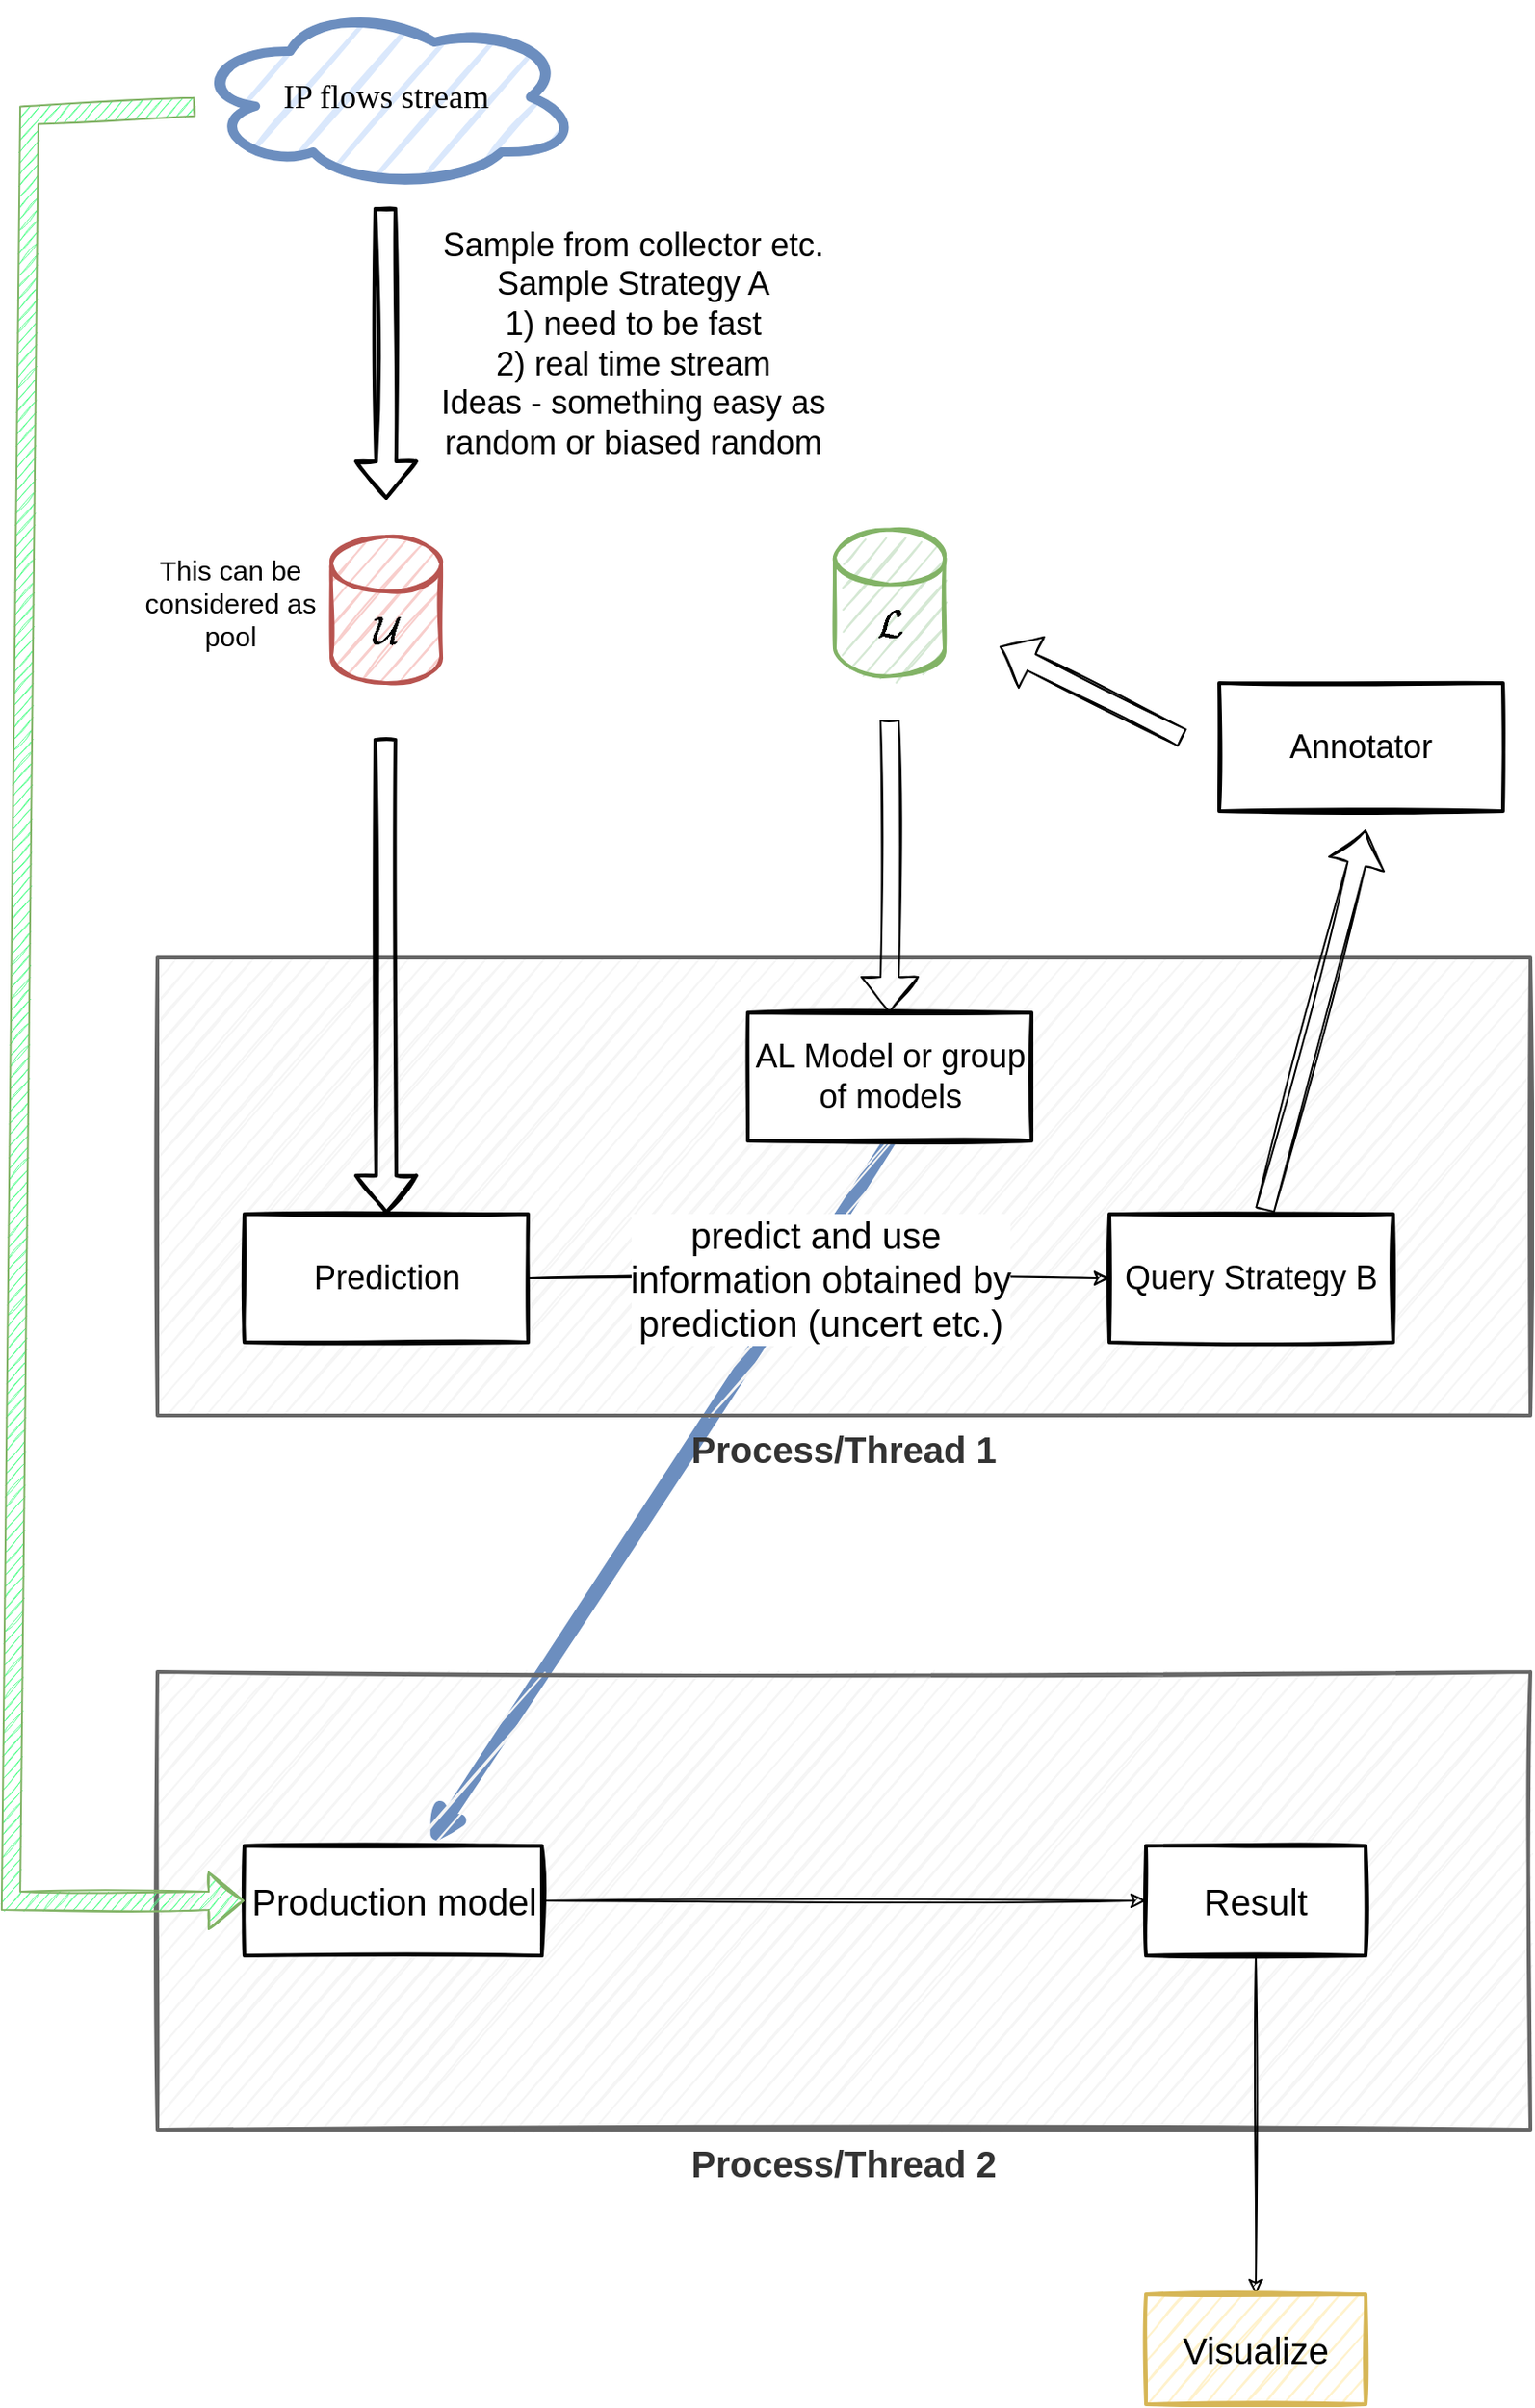 <mxfile version="20.1.1" type="github">
  <diagram id="K63ozjyFS9rHoqMc6nnv" name="Page-1">
    <mxGraphModel dx="2889" dy="1169" grid="1" gridSize="10" guides="1" tooltips="1" connect="1" arrows="1" fold="1" page="1" pageScale="1" pageWidth="827" pageHeight="1169" math="1" shadow="0">
      <root>
        <mxCell id="0" />
        <mxCell id="1" parent="0" />
        <mxCell id="lB23-d9yXbPEI1ipm8zh-29" value="" style="endArrow=classic;html=1;rounded=0;sketch=1;fontSize=20;strokeColor=#6c8ebf;strokeWidth=7;fillColor=#dae8fc;exitX=0.5;exitY=1;exitDx=0;exitDy=0;" edge="1" parent="1" source="lB23-d9yXbPEI1ipm8zh-26" target="lB23-d9yXbPEI1ipm8zh-30">
          <mxGeometry width="50" height="50" relative="1" as="geometry">
            <mxPoint x="400" y="830" as="sourcePoint" />
            <mxPoint x="230" y="910" as="targetPoint" />
          </mxGeometry>
        </mxCell>
        <mxCell id="lB23-d9yXbPEI1ipm8zh-12" value="&lt;b&gt;&lt;font style=&quot;font-size: 20px;&quot;&gt;Process/Thread 1&lt;/font&gt;&lt;/b&gt;" style="rounded=0;whiteSpace=wrap;html=1;sketch=1;fontSize=15;strokeWidth=2;fillColor=#f5f5f5;fontColor=#333333;strokeColor=#666666;labelPosition=center;verticalLabelPosition=bottom;align=center;verticalAlign=top;" vertex="1" parent="1">
          <mxGeometry x="30" y="570" width="750" height="250" as="geometry" />
        </mxCell>
        <mxCell id="lB23-d9yXbPEI1ipm8zh-1" value="IP flows stream" style="ellipse;shape=cloud;whiteSpace=wrap;html=1;strokeWidth=5;fillColor=#dae8fc;strokeColor=#6c8ebf;fontFamily=computer modern;fontSize=18;sketch=1;" vertex="1" parent="1">
          <mxGeometry x="50" y="50" width="210" height="100" as="geometry" />
        </mxCell>
        <mxCell id="lB23-d9yXbPEI1ipm8zh-2" value="" style="shape=flexArrow;endArrow=classic;html=1;rounded=0;fontSize=18;strokeWidth=2;sketch=1;" edge="1" parent="1">
          <mxGeometry width="50" height="50" relative="1" as="geometry">
            <mxPoint x="154.5" y="160" as="sourcePoint" />
            <mxPoint x="155" y="320" as="targetPoint" />
          </mxGeometry>
        </mxCell>
        <mxCell id="lB23-d9yXbPEI1ipm8zh-3" value="Query Strategy B" style="rounded=0;whiteSpace=wrap;html=1;fontSize=18;strokeWidth=2;sketch=1;" vertex="1" parent="1">
          <mxGeometry x="550" y="710" width="155" height="70" as="geometry" />
        </mxCell>
        <mxCell id="lB23-d9yXbPEI1ipm8zh-4" value="$$\mathcal{U}$$" style="shape=cylinder3;whiteSpace=wrap;html=1;boundedLbl=1;backgroundOutline=1;size=15;fontSize=18;strokeWidth=2;fillColor=#f8cecc;strokeColor=#b85450;sketch=1;" vertex="1" parent="1">
          <mxGeometry x="125" y="340" width="60" height="80" as="geometry" />
        </mxCell>
        <mxCell id="lB23-d9yXbPEI1ipm8zh-5" value="Sample from collector etc.&lt;br&gt;Sample Strategy A&lt;br&gt;1) need to be fast&lt;br&gt;2) real time stream&lt;br&gt;Ideas - something easy as random or biased random" style="text;html=1;strokeColor=none;fillColor=none;align=center;verticalAlign=middle;whiteSpace=wrap;rounded=0;fontSize=18;" vertex="1" parent="1">
          <mxGeometry x="170" y="190" width="240" height="90" as="geometry" />
        </mxCell>
        <mxCell id="lB23-d9yXbPEI1ipm8zh-6" value="This can be considered as pool" style="text;html=1;strokeColor=none;fillColor=none;align=center;verticalAlign=middle;whiteSpace=wrap;rounded=0;fontSize=15;sketch=0;" vertex="1" parent="1">
          <mxGeometry x="20" y="332.5" width="100" height="87.5" as="geometry" />
        </mxCell>
        <mxCell id="lB23-d9yXbPEI1ipm8zh-9" value="$$\mathcal{L}$$" style="shape=cylinder3;whiteSpace=wrap;html=1;boundedLbl=1;backgroundOutline=1;size=15;fontSize=18;strokeWidth=2;fillColor=#d5e8d4;strokeColor=#82b366;sketch=1;" vertex="1" parent="1">
          <mxGeometry x="400" y="336.25" width="60" height="80" as="geometry" />
        </mxCell>
        <mxCell id="lB23-d9yXbPEI1ipm8zh-17" value="predict and use&amp;nbsp;&lt;br&gt;information obtained by&lt;br&gt;prediction (uncert etc.)" style="edgeStyle=orthogonalEdgeStyle;rounded=0;sketch=1;orthogonalLoop=1;jettySize=auto;html=1;fontSize=20;strokeColor=default;strokeWidth=1;" edge="1" parent="1" source="lB23-d9yXbPEI1ipm8zh-15" target="lB23-d9yXbPEI1ipm8zh-3">
          <mxGeometry relative="1" as="geometry" />
        </mxCell>
        <mxCell id="lB23-d9yXbPEI1ipm8zh-15" value="Prediction" style="rounded=0;whiteSpace=wrap;html=1;fontSize=18;strokeWidth=2;sketch=1;" vertex="1" parent="1">
          <mxGeometry x="77.5" y="710" width="155" height="70" as="geometry" />
        </mxCell>
        <mxCell id="lB23-d9yXbPEI1ipm8zh-19" value="" style="shape=flexArrow;endArrow=classic;html=1;rounded=0;sketch=1;fontSize=20;strokeWidth=1;exitX=0.548;exitY=-0.029;exitDx=0;exitDy=0;exitPerimeter=0;" edge="1" parent="1" source="lB23-d9yXbPEI1ipm8zh-3">
          <mxGeometry width="50" height="50" relative="1" as="geometry">
            <mxPoint x="610" y="620" as="sourcePoint" />
            <mxPoint x="690" y="500" as="targetPoint" />
          </mxGeometry>
        </mxCell>
        <mxCell id="lB23-d9yXbPEI1ipm8zh-20" value="Annotator" style="rounded=0;whiteSpace=wrap;html=1;fontSize=18;strokeWidth=2;sketch=1;" vertex="1" parent="1">
          <mxGeometry x="610" y="420" width="155" height="70" as="geometry" />
        </mxCell>
        <mxCell id="lB23-d9yXbPEI1ipm8zh-22" value="" style="shape=flexArrow;endArrow=classic;html=1;rounded=0;sketch=1;fontSize=20;strokeWidth=1;entryX=0.5;entryY=0;entryDx=0;entryDy=0;" edge="1" parent="1" target="lB23-d9yXbPEI1ipm8zh-26">
          <mxGeometry width="50" height="50" relative="1" as="geometry">
            <mxPoint x="430" y="440" as="sourcePoint" />
            <mxPoint x="410" y="480" as="targetPoint" />
          </mxGeometry>
        </mxCell>
        <mxCell id="lB23-d9yXbPEI1ipm8zh-23" value="&lt;b&gt;&lt;font style=&quot;font-size: 20px;&quot;&gt;Process/Thread 2&lt;/font&gt;&lt;/b&gt;" style="rounded=0;whiteSpace=wrap;html=1;sketch=1;fontSize=15;strokeWidth=2;fillColor=#f5f5f5;fontColor=#333333;strokeColor=#666666;labelPosition=center;verticalLabelPosition=bottom;align=center;verticalAlign=top;" vertex="1" parent="1">
          <mxGeometry x="30" y="960" width="750" height="250" as="geometry" />
        </mxCell>
        <mxCell id="lB23-d9yXbPEI1ipm8zh-25" value="" style="shape=flexArrow;endArrow=classic;html=1;rounded=0;fontSize=18;strokeWidth=2;sketch=1;entryX=0.5;entryY=0;entryDx=0;entryDy=0;" edge="1" parent="1" target="lB23-d9yXbPEI1ipm8zh-15">
          <mxGeometry width="50" height="50" relative="1" as="geometry">
            <mxPoint x="154.5" y="450" as="sourcePoint" />
            <mxPoint x="155" y="610" as="targetPoint" />
          </mxGeometry>
        </mxCell>
        <mxCell id="lB23-d9yXbPEI1ipm8zh-26" value="AL Model or group of models" style="rounded=0;whiteSpace=wrap;html=1;fontSize=18;strokeWidth=2;sketch=1;" vertex="1" parent="1">
          <mxGeometry x="352.5" y="600" width="155" height="70" as="geometry" />
        </mxCell>
        <mxCell id="lB23-d9yXbPEI1ipm8zh-28" value="" style="shape=flexArrow;endArrow=classic;html=1;rounded=0;sketch=1;fontSize=20;strokeWidth=1;" edge="1" parent="1">
          <mxGeometry width="50" height="50" relative="1" as="geometry">
            <mxPoint x="590" y="450" as="sourcePoint" />
            <mxPoint x="490" y="400" as="targetPoint" />
          </mxGeometry>
        </mxCell>
        <mxCell id="lB23-d9yXbPEI1ipm8zh-34" style="edgeStyle=orthogonalEdgeStyle;rounded=0;sketch=1;fillStyle=auto;orthogonalLoop=1;jettySize=auto;html=1;entryX=0;entryY=0.5;entryDx=0;entryDy=0;fontSize=20;strokeColor=default;strokeWidth=1;fillColor=#54FF8D;" edge="1" parent="1" source="lB23-d9yXbPEI1ipm8zh-30" target="lB23-d9yXbPEI1ipm8zh-33">
          <mxGeometry relative="1" as="geometry" />
        </mxCell>
        <mxCell id="lB23-d9yXbPEI1ipm8zh-30" value="Production model" style="rounded=0;whiteSpace=wrap;html=1;sketch=1;fontSize=20;strokeWidth=2;" vertex="1" parent="1">
          <mxGeometry x="77.5" y="1055" width="162.5" height="60" as="geometry" />
        </mxCell>
        <mxCell id="lB23-d9yXbPEI1ipm8zh-32" value="" style="shape=flexArrow;endArrow=classic;html=1;rounded=0;sketch=1;fontSize=20;strokeColor=#82b366;strokeWidth=1;fillColor=#54FF8D;entryX=0;entryY=0.5;entryDx=0;entryDy=0;fillStyle=auto;" edge="1" parent="1" source="lB23-d9yXbPEI1ipm8zh-1" target="lB23-d9yXbPEI1ipm8zh-30">
          <mxGeometry width="50" height="50" relative="1" as="geometry">
            <mxPoint x="-40" y="100" as="sourcePoint" />
            <mxPoint x="-10" y="1070" as="targetPoint" />
            <Array as="points">
              <mxPoint x="-40" y="110" />
              <mxPoint x="-50" y="1085" />
            </Array>
          </mxGeometry>
        </mxCell>
        <mxCell id="lB23-d9yXbPEI1ipm8zh-36" style="edgeStyle=orthogonalEdgeStyle;rounded=0;sketch=1;fillStyle=auto;orthogonalLoop=1;jettySize=auto;html=1;fontSize=20;strokeColor=default;strokeWidth=1;fillColor=#54FF8D;" edge="1" parent="1" source="lB23-d9yXbPEI1ipm8zh-33" target="lB23-d9yXbPEI1ipm8zh-35">
          <mxGeometry relative="1" as="geometry" />
        </mxCell>
        <mxCell id="lB23-d9yXbPEI1ipm8zh-33" value="Result" style="rounded=0;whiteSpace=wrap;html=1;sketch=1;fontSize=20;strokeWidth=2;" vertex="1" parent="1">
          <mxGeometry x="570" y="1055" width="120" height="60" as="geometry" />
        </mxCell>
        <mxCell id="lB23-d9yXbPEI1ipm8zh-35" value="Visualize" style="rounded=0;whiteSpace=wrap;html=1;sketch=1;fontSize=20;strokeWidth=2;fillColor=#fff2cc;strokeColor=#d6b656;" vertex="1" parent="1">
          <mxGeometry x="570" y="1300" width="120" height="60" as="geometry" />
        </mxCell>
      </root>
    </mxGraphModel>
  </diagram>
</mxfile>
